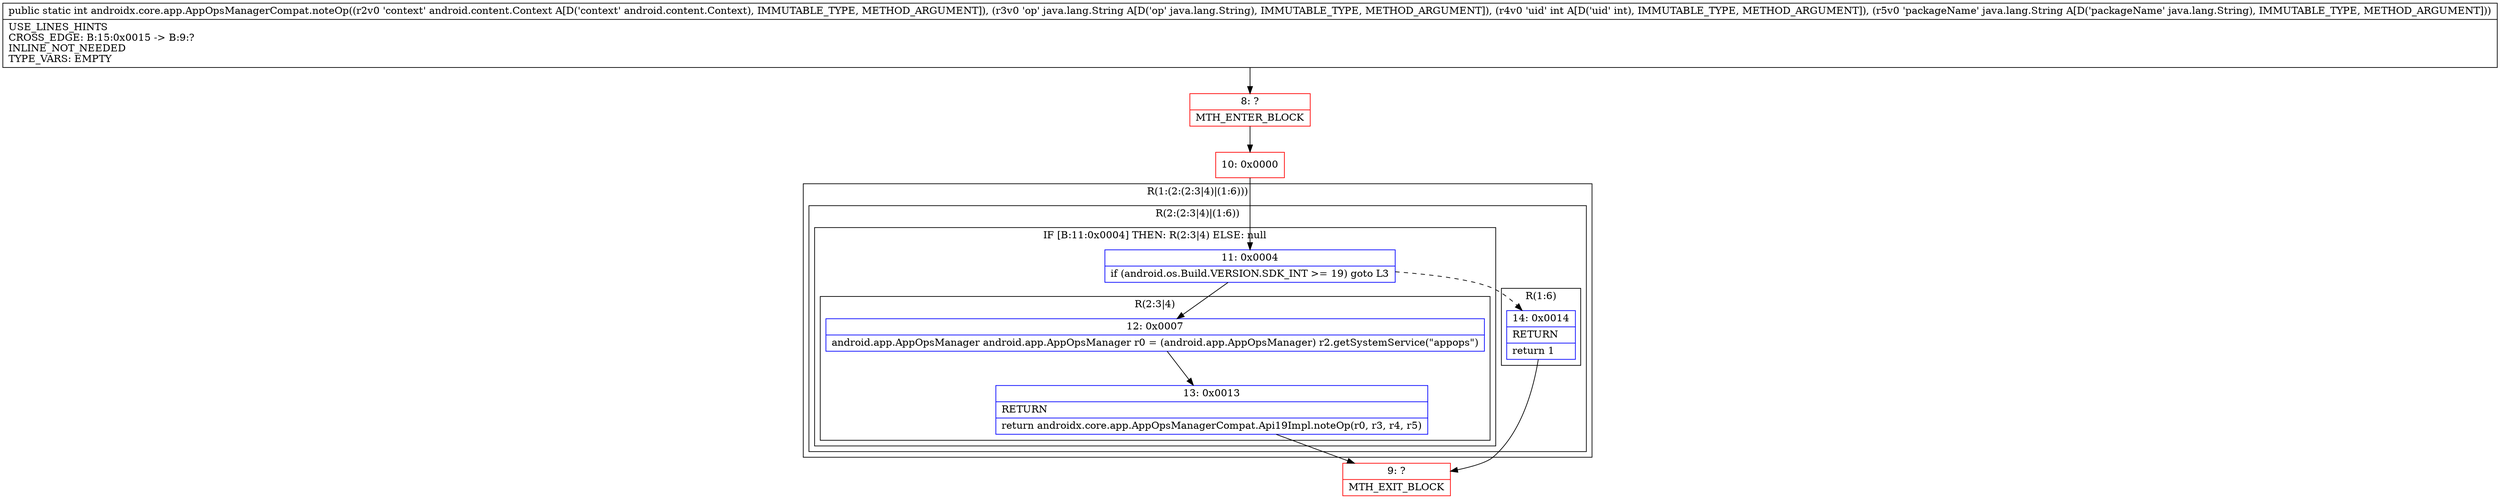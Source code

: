 digraph "CFG forandroidx.core.app.AppOpsManagerCompat.noteOp(Landroid\/content\/Context;Ljava\/lang\/String;ILjava\/lang\/String;)I" {
subgraph cluster_Region_532889349 {
label = "R(1:(2:(2:3|4)|(1:6)))";
node [shape=record,color=blue];
subgraph cluster_Region_1104653141 {
label = "R(2:(2:3|4)|(1:6))";
node [shape=record,color=blue];
subgraph cluster_IfRegion_1880035275 {
label = "IF [B:11:0x0004] THEN: R(2:3|4) ELSE: null";
node [shape=record,color=blue];
Node_11 [shape=record,label="{11\:\ 0x0004|if (android.os.Build.VERSION.SDK_INT \>= 19) goto L3\l}"];
subgraph cluster_Region_1244424924 {
label = "R(2:3|4)";
node [shape=record,color=blue];
Node_12 [shape=record,label="{12\:\ 0x0007|android.app.AppOpsManager android.app.AppOpsManager r0 = (android.app.AppOpsManager) r2.getSystemService(\"appops\")\l}"];
Node_13 [shape=record,label="{13\:\ 0x0013|RETURN\l|return androidx.core.app.AppOpsManagerCompat.Api19Impl.noteOp(r0, r3, r4, r5)\l}"];
}
}
subgraph cluster_Region_1912266370 {
label = "R(1:6)";
node [shape=record,color=blue];
Node_14 [shape=record,label="{14\:\ 0x0014|RETURN\l|return 1\l}"];
}
}
}
Node_8 [shape=record,color=red,label="{8\:\ ?|MTH_ENTER_BLOCK\l}"];
Node_10 [shape=record,color=red,label="{10\:\ 0x0000}"];
Node_9 [shape=record,color=red,label="{9\:\ ?|MTH_EXIT_BLOCK\l}"];
MethodNode[shape=record,label="{public static int androidx.core.app.AppOpsManagerCompat.noteOp((r2v0 'context' android.content.Context A[D('context' android.content.Context), IMMUTABLE_TYPE, METHOD_ARGUMENT]), (r3v0 'op' java.lang.String A[D('op' java.lang.String), IMMUTABLE_TYPE, METHOD_ARGUMENT]), (r4v0 'uid' int A[D('uid' int), IMMUTABLE_TYPE, METHOD_ARGUMENT]), (r5v0 'packageName' java.lang.String A[D('packageName' java.lang.String), IMMUTABLE_TYPE, METHOD_ARGUMENT]))  | USE_LINES_HINTS\lCROSS_EDGE: B:15:0x0015 \-\> B:9:?\lINLINE_NOT_NEEDED\lTYPE_VARS: EMPTY\l}"];
MethodNode -> Node_8;Node_11 -> Node_12;
Node_11 -> Node_14[style=dashed];
Node_12 -> Node_13;
Node_13 -> Node_9;
Node_14 -> Node_9;
Node_8 -> Node_10;
Node_10 -> Node_11;
}

